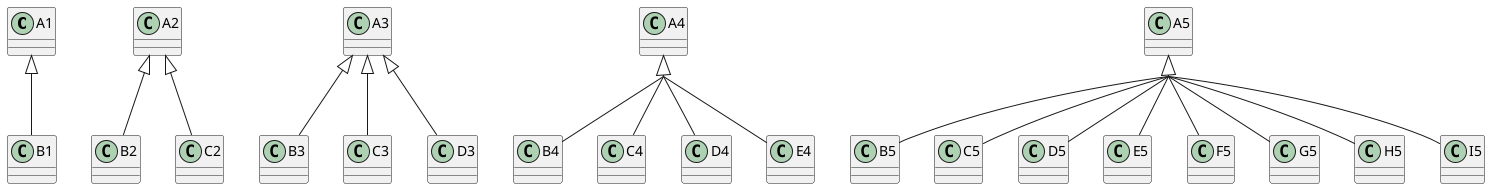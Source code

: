 @startuml

skinparam groupInheritance 4

A1 <|-- B1

A2 <|-- B2
A2 <|-- C2

A3 <|-- B3
A3 <|-- C3
A3 <|-- D3

A4 <|-- B4
A4 <|-- C4
A4 <|-- D4
A4 <|-- E4

A5 <|-- B5
A5 <|-- C5
A5 <|-- D5
A5 <|-- E5
A5 <|-- F5
A5 <|-- G5
A5 <|-- H5
A5 <|-- I5

@enduml